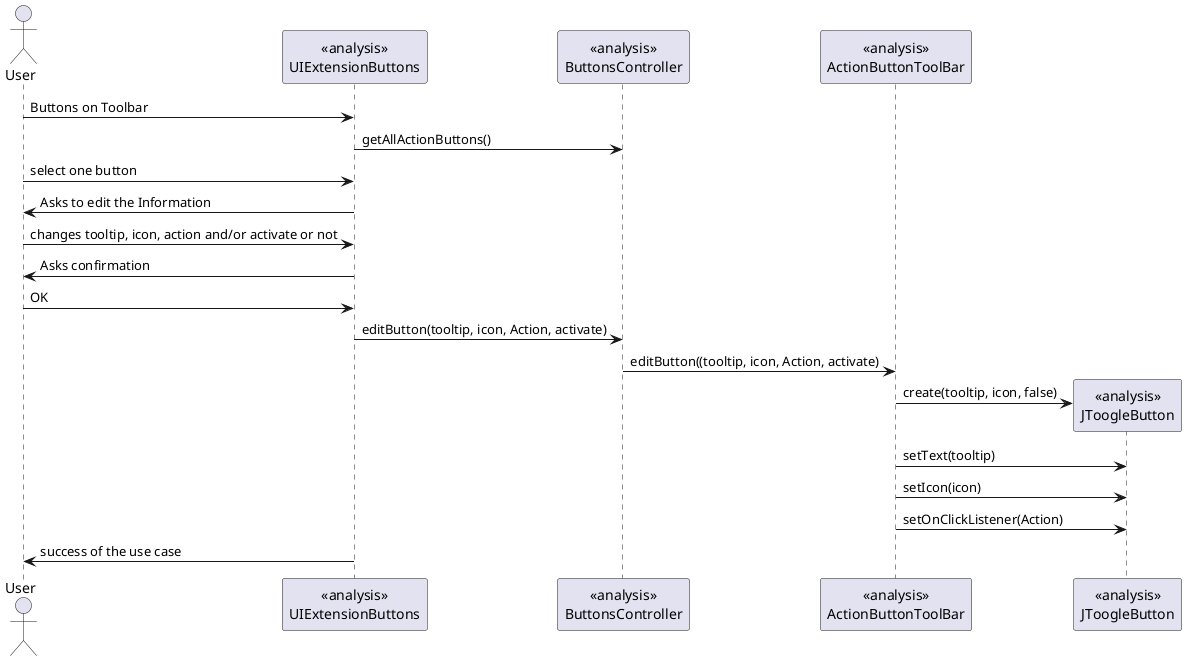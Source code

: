 @startuml doc-files/macros_09_01_analysis_sequence_edit.png

  actor User
  participant "<<analysis>>\nUIExtensionButtons" as UI
  participant "<<analysis>>\nButtonsController" as ctrl
  participant "<<analysis>>\nActionButtonToolBar" as buttons
  participant "<<analysis>>\nJToogleButton" as button

	User -> UI: Buttons on Toolbar
	UI -> ctrl: getAllActionButtons()
	User -> UI: select one button
	UI -> User: Asks to edit the Information
	User -> UI: changes tooltip, icon, action and/or activate or not
	UI -> User: Asks confirmation
	User -> UI: OK
    UI -> ctrl: editButton(tooltip, icon, Action, activate)
	ctrl -> buttons: editButton((tooltip, icon, Action, activate)
	create button
	buttons -> button: create(tooltip, icon, false)
	buttons -> button: setText(tooltip)
	buttons -> button: setIcon(icon)
	buttons -> button: setOnClickListener(Action)
	UI -> User: success of the use case

@enduml
